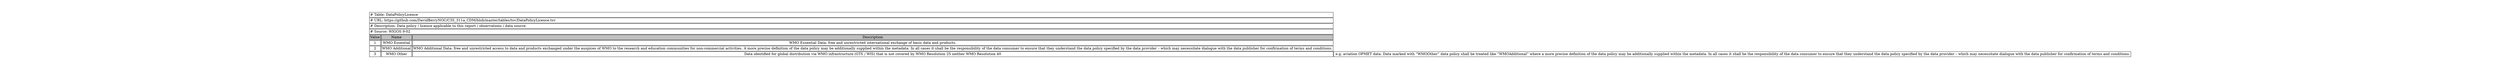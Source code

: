digraph DataPolicyLicence {
node [color=white]
DataPolicyLicence [label=<<TABLE BORDER="0" CELLBORDER="1" CELLSPACING="2" COLOR="BLACK">
<TR><TD COLSPAN="3" ALIGN="left"># Table: DataPolicyLicence</TD></TR>
<TR><TD COLSPAN="3" ALIGN="left"># URL: https://github.com/DavidBerryNOC/C3S_311a_CDM/blob/master/tables/tsv/DataPolicyLicence.tsv</TD></TR>
<TR><TD ALIGN="left" COLSPAN="3"># Description: Data policy / licence applicable to this report / observations / data source</TD></TR>
<TR><TD ALIGN="left" COLSPAN="3"># Source: WIGOS 9-02</TD></TR>
<TR><TD BGCOLOR="GRAY">Value</TD><TD BGCOLOR="GRAY">Name</TD><TD BGCOLOR="GRAY">Description</TD></TR>
<TR><TD>1</TD><TD>WMO Essential</TD><TD>WMO Essential Data: free and unrestricted international exchange of basic data and products.</TD></TR>
<TR><TD>2</TD><TD>WMO Additional</TD><TD>WMO Additional Data: free and unrestricted access to data and products exchanged under the auspices of WMO to the research and education communities for non-commercial activities. A more precise definition of the data policy may be additionally supplied within the metadata. In all cases it shall be the responsibility of the data consumer to ensure that they understand the data policy specified by the data provider – which may necessitate dialogue with the data publisher for confirmation of terms and conditions.</TD></TR>
<TR><TD>3</TD><TD>WMO Other</TD><TD>Data identified for global distribution via WMO infrastructure (GTS / WIS) that is not covered by WMO Resolution 25 neither WMO Resolution 40</TD><TD> e.g. aviation OPMET data. Data marked with “WMOOther” data policy shall be treated like “WMOAdditional” where a more precise definition of the data policy may be additionally supplied within the metadata. In all cases it shall be the responsibility of the data consumer to ensure that they understand the data policy specified by the data provider – which may necessitate dialogue with the data publisher for confirmation of terms and conditions.</TD></TR>
</TABLE>>];
}
